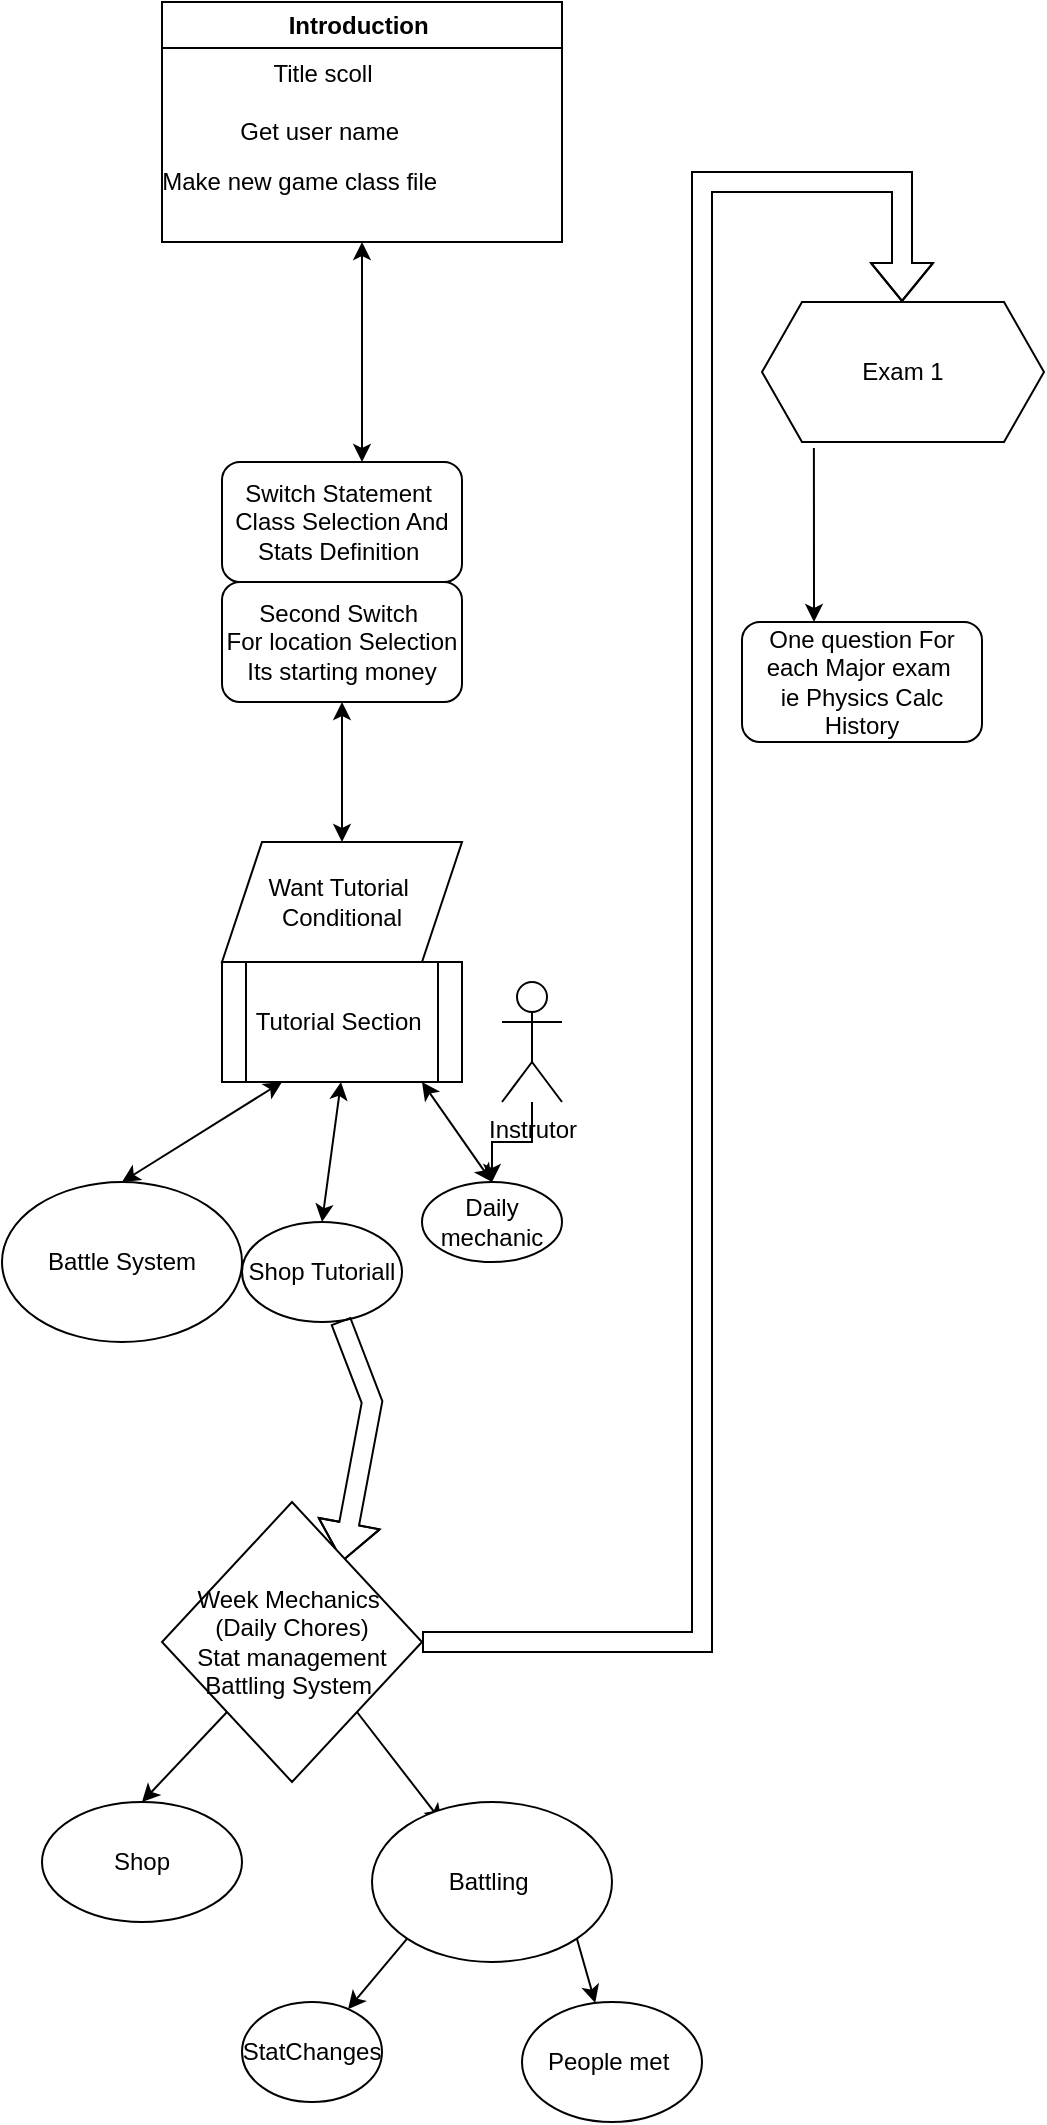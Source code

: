 <mxfile version="20.5.3" type="github">
  <diagram id="C5RBs43oDa-KdzZeNtuy" name="Page-1">
    <mxGraphModel dx="1803" dy="665" grid="1" gridSize="10" guides="1" tooltips="1" connect="1" arrows="1" fold="1" page="1" pageScale="1" pageWidth="827" pageHeight="1169" math="0" shadow="0">
      <root>
        <mxCell id="WIyWlLk6GJQsqaUBKTNV-0" />
        <mxCell id="WIyWlLk6GJQsqaUBKTNV-1" parent="WIyWlLk6GJQsqaUBKTNV-0" />
        <mxCell id="T1c-80b6OHfldNlM--Q7-0" value="Introduction&amp;nbsp;" style="swimlane;whiteSpace=wrap;html=1;" vertex="1" parent="WIyWlLk6GJQsqaUBKTNV-1">
          <mxGeometry x="50" y="10" width="200" height="120" as="geometry" />
        </mxCell>
        <mxCell id="T1c-80b6OHfldNlM--Q7-1" value="Title scoll&lt;br&gt;&lt;br&gt;Get user name&amp;nbsp;" style="text;html=1;align=center;verticalAlign=middle;resizable=0;points=[];autosize=1;strokeColor=none;fillColor=none;" vertex="1" parent="WIyWlLk6GJQsqaUBKTNV-1">
          <mxGeometry x="75" y="30" width="110" height="60" as="geometry" />
        </mxCell>
        <mxCell id="T1c-80b6OHfldNlM--Q7-2" value="Make new game class file&amp;nbsp;" style="text;html=1;align=center;verticalAlign=middle;resizable=0;points=[];autosize=1;strokeColor=none;fillColor=none;" vertex="1" parent="WIyWlLk6GJQsqaUBKTNV-1">
          <mxGeometry x="40" y="85" width="160" height="30" as="geometry" />
        </mxCell>
        <mxCell id="T1c-80b6OHfldNlM--Q7-4" value="" style="endArrow=classic;startArrow=classic;html=1;rounded=0;entryX=0.5;entryY=1;entryDx=0;entryDy=0;" edge="1" parent="WIyWlLk6GJQsqaUBKTNV-1" target="T1c-80b6OHfldNlM--Q7-0">
          <mxGeometry width="50" height="50" relative="1" as="geometry">
            <mxPoint x="150" y="240" as="sourcePoint" />
            <mxPoint x="190" y="150" as="targetPoint" />
          </mxGeometry>
        </mxCell>
        <mxCell id="T1c-80b6OHfldNlM--Q7-6" value="Switch Statement&amp;nbsp;&lt;br&gt;Class Selection And&lt;br&gt;Stats Definition&amp;nbsp;" style="rounded=1;whiteSpace=wrap;html=1;" vertex="1" parent="WIyWlLk6GJQsqaUBKTNV-1">
          <mxGeometry x="80" y="240" width="120" height="60" as="geometry" />
        </mxCell>
        <mxCell id="T1c-80b6OHfldNlM--Q7-9" value="Second Switch&amp;nbsp;&lt;br&gt;For location Selection&lt;br&gt;Its starting money" style="rounded=1;whiteSpace=wrap;html=1;" vertex="1" parent="WIyWlLk6GJQsqaUBKTNV-1">
          <mxGeometry x="80" y="300" width="120" height="60" as="geometry" />
        </mxCell>
        <mxCell id="T1c-80b6OHfldNlM--Q7-10" value="" style="endArrow=classic;startArrow=classic;html=1;rounded=0;entryX=0.5;entryY=1;entryDx=0;entryDy=0;" edge="1" parent="WIyWlLk6GJQsqaUBKTNV-1" target="T1c-80b6OHfldNlM--Q7-9">
          <mxGeometry width="50" height="50" relative="1" as="geometry">
            <mxPoint x="140" y="430" as="sourcePoint" />
            <mxPoint x="165" y="370" as="targetPoint" />
          </mxGeometry>
        </mxCell>
        <mxCell id="T1c-80b6OHfldNlM--Q7-12" value="Tutorial Section&amp;nbsp;" style="shape=process;whiteSpace=wrap;html=1;backgroundOutline=1;" vertex="1" parent="WIyWlLk6GJQsqaUBKTNV-1">
          <mxGeometry x="80" y="490" width="120" height="60" as="geometry" />
        </mxCell>
        <mxCell id="T1c-80b6OHfldNlM--Q7-13" value="Want Tutorial&amp;nbsp;&lt;br&gt;Conditional" style="shape=parallelogram;perimeter=parallelogramPerimeter;whiteSpace=wrap;html=1;fixedSize=1;" vertex="1" parent="WIyWlLk6GJQsqaUBKTNV-1">
          <mxGeometry x="80" y="430" width="120" height="60" as="geometry" />
        </mxCell>
        <mxCell id="T1c-80b6OHfldNlM--Q7-14" value="" style="endArrow=classic;startArrow=classic;html=1;rounded=0;exitX=0.5;exitY=0;exitDx=0;exitDy=0;" edge="1" parent="WIyWlLk6GJQsqaUBKTNV-1" source="T1c-80b6OHfldNlM--Q7-17">
          <mxGeometry width="50" height="50" relative="1" as="geometry">
            <mxPoint x="80" y="600" as="sourcePoint" />
            <mxPoint x="110" y="550" as="targetPoint" />
          </mxGeometry>
        </mxCell>
        <mxCell id="T1c-80b6OHfldNlM--Q7-15" value="" style="endArrow=classic;startArrow=classic;html=1;rounded=0;exitX=0.5;exitY=0;exitDx=0;exitDy=0;" edge="1" parent="WIyWlLk6GJQsqaUBKTNV-1" source="T1c-80b6OHfldNlM--Q7-18">
          <mxGeometry width="50" height="50" relative="1" as="geometry">
            <mxPoint x="139.5" y="600" as="sourcePoint" />
            <mxPoint x="139.5" y="550" as="targetPoint" />
          </mxGeometry>
        </mxCell>
        <mxCell id="T1c-80b6OHfldNlM--Q7-16" value="" style="endArrow=classic;startArrow=classic;html=1;rounded=0;exitX=0.5;exitY=0;exitDx=0;exitDy=0;" edge="1" parent="WIyWlLk6GJQsqaUBKTNV-1" source="T1c-80b6OHfldNlM--Q7-19">
          <mxGeometry width="50" height="50" relative="1" as="geometry">
            <mxPoint x="200" y="600" as="sourcePoint" />
            <mxPoint x="180" y="550" as="targetPoint" />
          </mxGeometry>
        </mxCell>
        <mxCell id="T1c-80b6OHfldNlM--Q7-17" value="Battle System" style="ellipse;whiteSpace=wrap;html=1;" vertex="1" parent="WIyWlLk6GJQsqaUBKTNV-1">
          <mxGeometry x="-30" y="600" width="120" height="80" as="geometry" />
        </mxCell>
        <mxCell id="T1c-80b6OHfldNlM--Q7-18" value="Shop Tutoriall" style="ellipse;whiteSpace=wrap;html=1;" vertex="1" parent="WIyWlLk6GJQsqaUBKTNV-1">
          <mxGeometry x="90" y="620" width="80" height="50" as="geometry" />
        </mxCell>
        <mxCell id="T1c-80b6OHfldNlM--Q7-19" value="Daily mechanic" style="ellipse;whiteSpace=wrap;html=1;" vertex="1" parent="WIyWlLk6GJQsqaUBKTNV-1">
          <mxGeometry x="180" y="600" width="70" height="40" as="geometry" />
        </mxCell>
        <mxCell id="T1c-80b6OHfldNlM--Q7-20" value="" style="shape=flexArrow;endArrow=classic;html=1;rounded=0;" edge="1" parent="WIyWlLk6GJQsqaUBKTNV-1" source="T1c-80b6OHfldNlM--Q7-18">
          <mxGeometry width="50" height="50" relative="1" as="geometry">
            <mxPoint x="125" y="740" as="sourcePoint" />
            <mxPoint x="140" y="790" as="targetPoint" />
            <Array as="points">
              <mxPoint x="155" y="710" />
            </Array>
          </mxGeometry>
        </mxCell>
        <mxCell id="T1c-80b6OHfldNlM--Q7-21" value="Week Mechanics&amp;nbsp;&lt;br&gt;(Daily Chores)&lt;br&gt;Stat management&lt;br&gt;Battling System&amp;nbsp;" style="rhombus;whiteSpace=wrap;html=1;" vertex="1" parent="WIyWlLk6GJQsqaUBKTNV-1">
          <mxGeometry x="50" y="760" width="130" height="140" as="geometry" />
        </mxCell>
        <mxCell id="T1c-80b6OHfldNlM--Q7-23" value="" style="edgeStyle=orthogonalEdgeStyle;rounded=0;orthogonalLoop=1;jettySize=auto;html=1;" edge="1" parent="WIyWlLk6GJQsqaUBKTNV-1" source="T1c-80b6OHfldNlM--Q7-22" target="T1c-80b6OHfldNlM--Q7-19">
          <mxGeometry relative="1" as="geometry" />
        </mxCell>
        <mxCell id="T1c-80b6OHfldNlM--Q7-22" value="Instrutor&lt;br&gt;" style="shape=umlActor;verticalLabelPosition=bottom;verticalAlign=top;html=1;outlineConnect=0;" vertex="1" parent="WIyWlLk6GJQsqaUBKTNV-1">
          <mxGeometry x="220" y="500" width="30" height="60" as="geometry" />
        </mxCell>
        <mxCell id="T1c-80b6OHfldNlM--Q7-24" value="" style="shape=flexArrow;endArrow=classic;html=1;rounded=0;exitX=1;exitY=0.5;exitDx=0;exitDy=0;" edge="1" parent="WIyWlLk6GJQsqaUBKTNV-1" source="T1c-80b6OHfldNlM--Q7-21">
          <mxGeometry width="50" height="50" relative="1" as="geometry">
            <mxPoint x="200" y="880" as="sourcePoint" />
            <mxPoint x="420" y="160" as="targetPoint" />
            <Array as="points">
              <mxPoint x="320" y="830" />
              <mxPoint x="320" y="100" />
              <mxPoint x="420" y="100" />
            </Array>
          </mxGeometry>
        </mxCell>
        <mxCell id="T1c-80b6OHfldNlM--Q7-26" value="" style="endArrow=classic;html=1;rounded=0;exitX=1;exitY=1;exitDx=0;exitDy=0;" edge="1" parent="WIyWlLk6GJQsqaUBKTNV-1" source="T1c-80b6OHfldNlM--Q7-21">
          <mxGeometry width="50" height="50" relative="1" as="geometry">
            <mxPoint x="105" y="930" as="sourcePoint" />
            <mxPoint x="190" y="920" as="targetPoint" />
          </mxGeometry>
        </mxCell>
        <mxCell id="T1c-80b6OHfldNlM--Q7-27" value="" style="endArrow=classic;html=1;rounded=0;exitX=0;exitY=1;exitDx=0;exitDy=0;" edge="1" parent="WIyWlLk6GJQsqaUBKTNV-1" source="T1c-80b6OHfldNlM--Q7-21">
          <mxGeometry width="50" height="50" relative="1" as="geometry">
            <mxPoint x="25" y="950" as="sourcePoint" />
            <mxPoint x="40" y="910" as="targetPoint" />
          </mxGeometry>
        </mxCell>
        <mxCell id="T1c-80b6OHfldNlM--Q7-29" value="Shop" style="ellipse;whiteSpace=wrap;html=1;" vertex="1" parent="WIyWlLk6GJQsqaUBKTNV-1">
          <mxGeometry x="-10" y="910" width="100" height="60" as="geometry" />
        </mxCell>
        <mxCell id="T1c-80b6OHfldNlM--Q7-30" value="Battling&amp;nbsp;" style="ellipse;whiteSpace=wrap;html=1;" vertex="1" parent="WIyWlLk6GJQsqaUBKTNV-1">
          <mxGeometry x="155" y="910" width="120" height="80" as="geometry" />
        </mxCell>
        <mxCell id="T1c-80b6OHfldNlM--Q7-31" value="" style="endArrow=classic;html=1;rounded=0;exitX=0;exitY=1;exitDx=0;exitDy=0;" edge="1" parent="WIyWlLk6GJQsqaUBKTNV-1" source="T1c-80b6OHfldNlM--Q7-30" target="T1c-80b6OHfldNlM--Q7-32">
          <mxGeometry width="50" height="50" relative="1" as="geometry">
            <mxPoint x="150" y="1050" as="sourcePoint" />
            <mxPoint x="150" y="1020" as="targetPoint" />
          </mxGeometry>
        </mxCell>
        <mxCell id="T1c-80b6OHfldNlM--Q7-32" value="StatChanges" style="ellipse;whiteSpace=wrap;html=1;" vertex="1" parent="WIyWlLk6GJQsqaUBKTNV-1">
          <mxGeometry x="90" y="1010" width="70" height="50" as="geometry" />
        </mxCell>
        <mxCell id="T1c-80b6OHfldNlM--Q7-33" value="" style="endArrow=classic;html=1;rounded=0;exitX=1;exitY=1;exitDx=0;exitDy=0;" edge="1" parent="WIyWlLk6GJQsqaUBKTNV-1" source="T1c-80b6OHfldNlM--Q7-30" target="T1c-80b6OHfldNlM--Q7-34">
          <mxGeometry width="50" height="50" relative="1" as="geometry">
            <mxPoint x="275" y="1070" as="sourcePoint" />
            <mxPoint x="290" y="1030" as="targetPoint" />
          </mxGeometry>
        </mxCell>
        <mxCell id="T1c-80b6OHfldNlM--Q7-34" value="People met&amp;nbsp;" style="ellipse;whiteSpace=wrap;html=1;" vertex="1" parent="WIyWlLk6GJQsqaUBKTNV-1">
          <mxGeometry x="230" y="1010" width="90" height="60" as="geometry" />
        </mxCell>
        <mxCell id="T1c-80b6OHfldNlM--Q7-35" value="Exam 1" style="shape=hexagon;perimeter=hexagonPerimeter2;whiteSpace=wrap;html=1;fixedSize=1;" vertex="1" parent="WIyWlLk6GJQsqaUBKTNV-1">
          <mxGeometry x="350" y="160" width="141" height="70" as="geometry" />
        </mxCell>
        <mxCell id="T1c-80b6OHfldNlM--Q7-36" value="" style="endArrow=classic;html=1;rounded=0;exitX=0.184;exitY=1.043;exitDx=0;exitDy=0;exitPerimeter=0;" edge="1" parent="WIyWlLk6GJQsqaUBKTNV-1" source="T1c-80b6OHfldNlM--Q7-35">
          <mxGeometry width="50" height="50" relative="1" as="geometry">
            <mxPoint x="390" y="340" as="sourcePoint" />
            <mxPoint x="376" y="320" as="targetPoint" />
            <Array as="points">
              <mxPoint x="376" y="310" />
            </Array>
          </mxGeometry>
        </mxCell>
        <mxCell id="T1c-80b6OHfldNlM--Q7-37" value="One question For each Major exam&amp;nbsp;&lt;br&gt;ie Physics Calc History" style="rounded=1;whiteSpace=wrap;html=1;" vertex="1" parent="WIyWlLk6GJQsqaUBKTNV-1">
          <mxGeometry x="340" y="320" width="120" height="60" as="geometry" />
        </mxCell>
      </root>
    </mxGraphModel>
  </diagram>
</mxfile>
